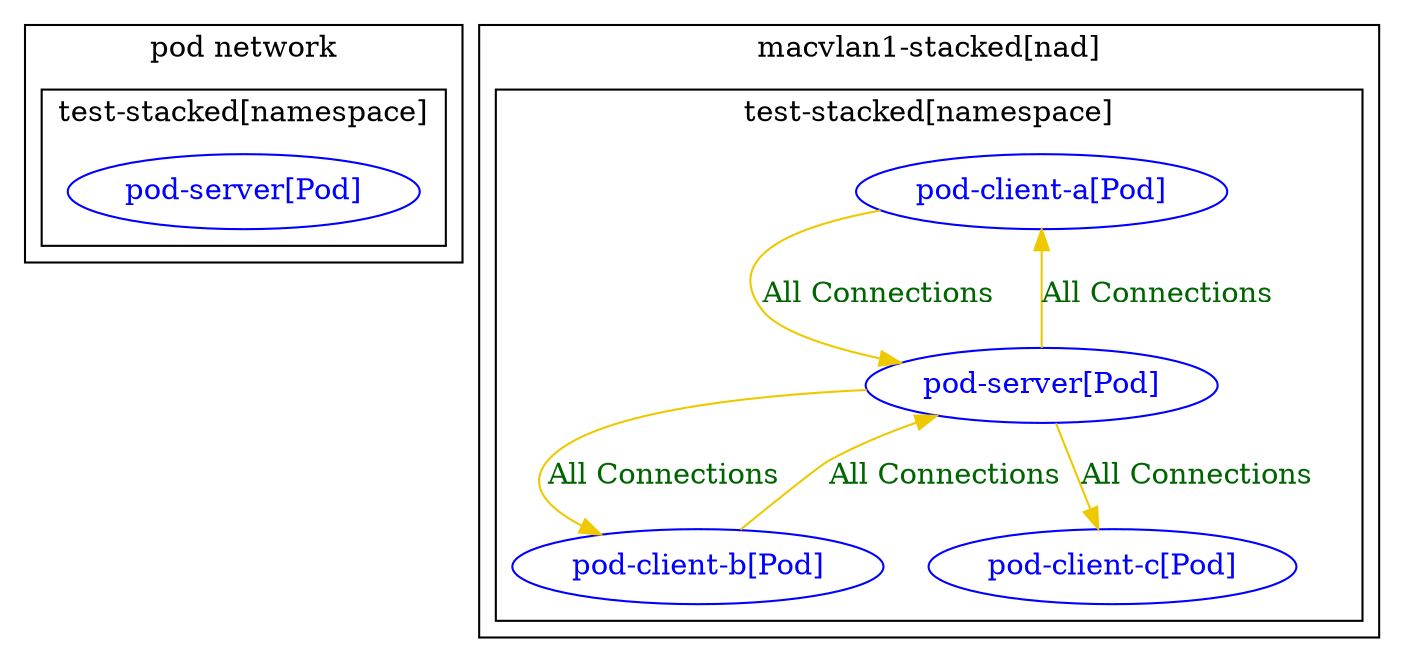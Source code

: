 digraph {
	subgraph "cluster_pod_network" {
	label="pod network"
	subgraph "cluster_test_stacked[namespace]" {
		color="black"
		fontcolor="black"
		"test-stacked/pod-server[Pod]" [label="pod-server[Pod]" color="blue" fontcolor="blue"]
		label="test-stacked[namespace]"
	}
	}
	subgraph "cluster_macvlan1-stacked" {
	label="macvlan1-stacked[nad]"
	subgraph "cluster_test_stacked[namespace]" {
		color="black"
		fontcolor="black"
		"test-stacked/pod-client-a[Pod]macvlan1-stacked" [label="pod-client-a[Pod]" color="blue" fontcolor="blue"]
		"test-stacked/pod-client-b[Pod]macvlan1-stacked" [label="pod-client-b[Pod]" color="blue" fontcolor="blue"]
		"test-stacked/pod-client-c[Pod]macvlan1-stacked" [label="pod-client-c[Pod]" color="blue" fontcolor="blue"]
		"test-stacked/pod-server[Pod]macvlan1-stacked" [label="pod-server[Pod]" color="blue" fontcolor="blue"]
		label="test-stacked[namespace]"
	}
	}
	"test-stacked/pod-client-a[Pod]macvlan1-stacked" -> "test-stacked/pod-server[Pod]macvlan1-stacked" [label="All Connections" color="gold2" fontcolor="darkgreen" weight=0.5]
	"test-stacked/pod-client-b[Pod]macvlan1-stacked" -> "test-stacked/pod-server[Pod]macvlan1-stacked" [label="All Connections" color="gold2" fontcolor="darkgreen" weight=0.5]
	"test-stacked/pod-server[Pod]macvlan1-stacked" -> "test-stacked/pod-client-a[Pod]macvlan1-stacked" [label="All Connections" color="gold2" fontcolor="darkgreen" weight=1]
	"test-stacked/pod-server[Pod]macvlan1-stacked" -> "test-stacked/pod-client-b[Pod]macvlan1-stacked" [label="All Connections" color="gold2" fontcolor="darkgreen" weight=1]
	"test-stacked/pod-server[Pod]macvlan1-stacked" -> "test-stacked/pod-client-c[Pod]macvlan1-stacked" [label="All Connections" color="gold2" fontcolor="darkgreen" weight=1]
}